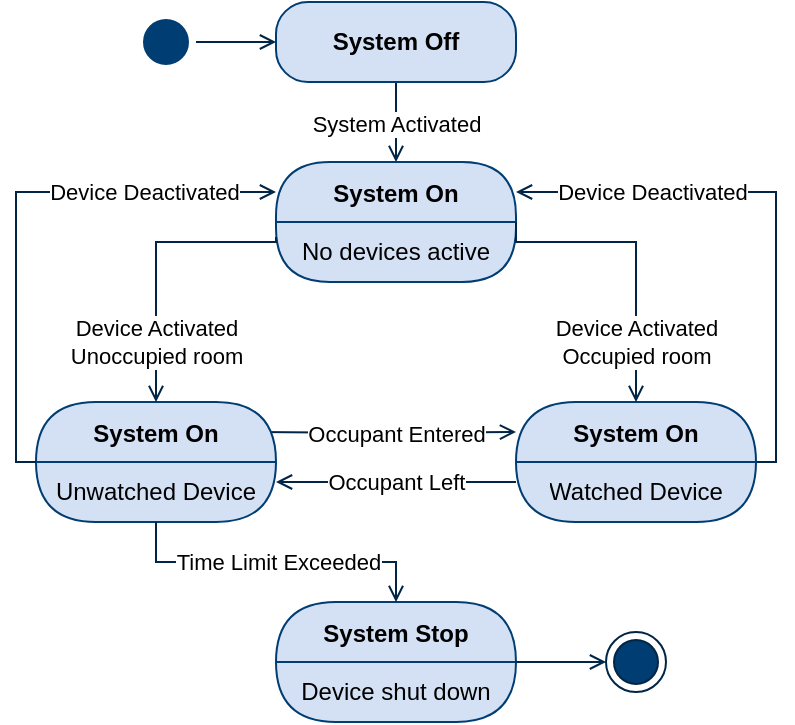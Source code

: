 <mxfile version="18.1.3" type="device"><diagram id="tc8LjO3aD7jq3NTh6930" name="Page-1"><mxGraphModel dx="370" dy="689" grid="1" gridSize="10" guides="1" tooltips="1" connect="1" arrows="1" fold="1" page="1" pageScale="1" pageWidth="1200" pageHeight="1920" math="0" shadow="0"><root><mxCell id="0"/><mxCell id="1" parent="0"/><mxCell id="hxmN-rkwcGV6bH35Byiz-8" style="edgeStyle=orthogonalEdgeStyle;rounded=0;orthogonalLoop=1;jettySize=auto;html=1;exitX=0.5;exitY=1;exitDx=0;exitDy=0;strokeColor=#002546;endArrow=open;endFill=0;entryX=0.5;entryY=0;entryDx=0;entryDy=0;" parent="1" source="hxmN-rkwcGV6bH35Byiz-6" target="hxmN-rkwcGV6bH35Byiz-10" edge="1"><mxGeometry relative="1" as="geometry"><mxPoint x="539.862" y="520" as="targetPoint"/><Array as="points"><mxPoint x="540" y="510"/><mxPoint x="540" y="510"/></Array></mxGeometry></mxCell><mxCell id="hxmN-rkwcGV6bH35Byiz-13" value="System Activated" style="edgeLabel;html=1;align=center;verticalAlign=middle;resizable=0;points=[];" parent="hxmN-rkwcGV6bH35Byiz-8" vertex="1" connectable="0"><mxGeometry x="-0.285" y="-1" relative="1" as="geometry"><mxPoint x="1" y="6" as="offset"/></mxGeometry></mxCell><mxCell id="hxmN-rkwcGV6bH35Byiz-6" value="&lt;b&gt;System Off&lt;/b&gt;" style="rounded=1;whiteSpace=wrap;html=1;arcSize=40;fontColor=#000000;fillColor=#D4E1F5;strokeColor=#003d73;" parent="1" vertex="1"><mxGeometry x="480" y="440" width="120" height="40" as="geometry"/></mxCell><mxCell id="hxmN-rkwcGV6bH35Byiz-10" value="System On" style="swimlane;fontStyle=1;align=center;verticalAlign=middle;childLayout=stackLayout;horizontal=1;startSize=30;horizontalStack=0;resizeParent=0;resizeLast=1;container=0;fontColor=#000000;collapsible=0;rounded=1;arcSize=30;strokeColor=#003d73;fillColor=#D4E1F5;swimlaneFillColor=#D4E1F5;dropTarget=0;" parent="1" vertex="1"><mxGeometry x="480" y="520" width="120" height="60" as="geometry"/></mxCell><mxCell id="hxmN-rkwcGV6bH35Byiz-11" value="No devices active" style="text;html=1;strokeColor=none;fillColor=none;align=center;verticalAlign=middle;spacingLeft=4;spacingRight=4;whiteSpace=wrap;overflow=hidden;rotatable=0;fontColor=#000000;" parent="hxmN-rkwcGV6bH35Byiz-10" vertex="1"><mxGeometry y="30" width="120" height="30" as="geometry"/></mxCell><mxCell id="hxmN-rkwcGV6bH35Byiz-42" style="edgeStyle=orthogonalEdgeStyle;rounded=0;orthogonalLoop=1;jettySize=auto;html=1;entryX=0;entryY=0.25;entryDx=0;entryDy=0;endArrow=open;endFill=0;endSize=6;strokeColor=#002546;" parent="1" target="hxmN-rkwcGV6bH35Byiz-19" edge="1"><mxGeometry relative="1" as="geometry"><mxPoint x="470" y="655" as="sourcePoint"/></mxGeometry></mxCell><mxCell id="hxmN-rkwcGV6bH35Byiz-17" value="System On" style="swimlane;fontStyle=1;align=center;verticalAlign=middle;childLayout=stackLayout;horizontal=1;startSize=30;horizontalStack=0;resizeParent=0;resizeLast=1;container=0;fontColor=#000000;collapsible=0;rounded=1;arcSize=39;strokeColor=#003d73;fillColor=#D4E1F5;swimlaneFillColor=#D4E1F5;dropTarget=0;" parent="1" vertex="1"><mxGeometry x="360" y="640" width="120" height="60" as="geometry"/></mxCell><mxCell id="hxmN-rkwcGV6bH35Byiz-18" value="Unwatched Device" style="text;html=1;strokeColor=none;fillColor=none;align=center;verticalAlign=middle;spacingLeft=4;spacingRight=4;whiteSpace=wrap;overflow=hidden;rotatable=0;fontColor=#000000;" parent="hxmN-rkwcGV6bH35Byiz-17" vertex="1"><mxGeometry y="30" width="120" height="30" as="geometry"/></mxCell><mxCell id="hxmN-rkwcGV6bH35Byiz-29" style="edgeStyle=orthogonalEdgeStyle;rounded=0;orthogonalLoop=1;jettySize=auto;html=1;exitX=1;exitY=0;exitDx=0;exitDy=0;entryX=1;entryY=0.25;entryDx=0;entryDy=0;endArrow=open;endFill=0;endSize=6;strokeColor=#002546;" parent="1" source="hxmN-rkwcGV6bH35Byiz-20" target="hxmN-rkwcGV6bH35Byiz-10" edge="1"><mxGeometry relative="1" as="geometry"><Array as="points"><mxPoint x="730" y="670"/><mxPoint x="730" y="535"/></Array></mxGeometry></mxCell><mxCell id="hxmN-rkwcGV6bH35Byiz-34" value="Device Deactivated" style="edgeLabel;html=1;align=center;verticalAlign=middle;resizable=0;points=[];" parent="hxmN-rkwcGV6bH35Byiz-29" vertex="1" connectable="0"><mxGeometry x="0.804" relative="1" as="geometry"><mxPoint x="41" as="offset"/></mxGeometry></mxCell><mxCell id="hxmN-rkwcGV6bH35Byiz-19" value="System On" style="swimlane;fontStyle=1;align=center;verticalAlign=middle;childLayout=stackLayout;horizontal=1;startSize=30;horizontalStack=0;resizeParent=0;resizeLast=1;container=0;fontColor=#000000;collapsible=0;rounded=1;arcSize=39;strokeColor=#003d73;fillColor=#D4E1F5;swimlaneFillColor=#D4E1F5;dropTarget=0;" parent="1" vertex="1"><mxGeometry x="600" y="640" width="120" height="60" as="geometry"/></mxCell><mxCell id="hxmN-rkwcGV6bH35Byiz-20" value="Watched Device" style="text;html=1;strokeColor=none;fillColor=none;align=center;verticalAlign=middle;spacingLeft=4;spacingRight=4;whiteSpace=wrap;overflow=hidden;rotatable=0;fontColor=#000000;" parent="hxmN-rkwcGV6bH35Byiz-19" vertex="1"><mxGeometry y="30" width="120" height="30" as="geometry"/></mxCell><mxCell id="hxmN-rkwcGV6bH35Byiz-21" value="System Stop" style="swimlane;fontStyle=1;align=center;verticalAlign=middle;childLayout=stackLayout;horizontal=1;startSize=30;horizontalStack=0;resizeParent=0;resizeLast=1;container=0;fontColor=#000000;collapsible=0;rounded=1;arcSize=39;strokeColor=#003d73;fillColor=#D4E1F5;swimlaneFillColor=#D4E1F5;dropTarget=0;" parent="1" vertex="1"><mxGeometry x="480" y="740" width="120" height="60" as="geometry"/></mxCell><mxCell id="hxmN-rkwcGV6bH35Byiz-22" value="Device shut down" style="text;html=1;strokeColor=none;fillColor=none;align=center;verticalAlign=middle;spacingLeft=4;spacingRight=4;whiteSpace=wrap;overflow=hidden;rotatable=0;fontColor=#000000;" parent="hxmN-rkwcGV6bH35Byiz-21" vertex="1"><mxGeometry y="30" width="120" height="30" as="geometry"/></mxCell><mxCell id="hxmN-rkwcGV6bH35Byiz-23" style="edgeStyle=orthogonalEdgeStyle;rounded=0;orthogonalLoop=1;jettySize=auto;html=1;exitX=0;exitY=0.25;exitDx=0;exitDy=0;entryX=0.5;entryY=0;entryDx=0;entryDy=0;endArrow=open;endFill=0;endSize=6;strokeColor=#002546;" parent="1" source="hxmN-rkwcGV6bH35Byiz-11" target="hxmN-rkwcGV6bH35Byiz-17" edge="1"><mxGeometry relative="1" as="geometry"><Array as="points"><mxPoint x="480" y="560"/><mxPoint x="420" y="560"/></Array></mxGeometry></mxCell><mxCell id="hxmN-rkwcGV6bH35Byiz-24" value="Device Activated&lt;br&gt;Unoccupied room" style="edgeLabel;html=1;align=center;verticalAlign=middle;resizable=0;points=[];" parent="hxmN-rkwcGV6bH35Byiz-23" vertex="1" connectable="0"><mxGeometry x="0.105" y="-1" relative="1" as="geometry"><mxPoint x="1" y="34" as="offset"/></mxGeometry></mxCell><mxCell id="hxmN-rkwcGV6bH35Byiz-25" style="edgeStyle=orthogonalEdgeStyle;rounded=0;orthogonalLoop=1;jettySize=auto;html=1;exitX=1;exitY=0;exitDx=0;exitDy=0;entryX=0.5;entryY=0;entryDx=0;entryDy=0;endArrow=open;endFill=0;endSize=6;strokeColor=#002546;" parent="1" source="hxmN-rkwcGV6bH35Byiz-11" target="hxmN-rkwcGV6bH35Byiz-19" edge="1"><mxGeometry relative="1" as="geometry"><Array as="points"><mxPoint x="600" y="560"/><mxPoint x="660" y="560"/></Array></mxGeometry></mxCell><mxCell id="hxmN-rkwcGV6bH35Byiz-26" value="Device Activated&lt;br&gt;Occupied room" style="edgeLabel;html=1;align=center;verticalAlign=middle;resizable=0;points=[];" parent="1" vertex="1" connectable="0"><mxGeometry x="660" y="610.005" as="geometry"/></mxCell><mxCell id="hxmN-rkwcGV6bH35Byiz-27" style="edgeStyle=orthogonalEdgeStyle;rounded=0;orthogonalLoop=1;jettySize=auto;html=1;endArrow=open;endFill=0;endSize=6;strokeColor=#002546;" parent="1" edge="1"><mxGeometry relative="1" as="geometry"><mxPoint x="600" y="680" as="sourcePoint"/><mxPoint x="480" y="680" as="targetPoint"/><Array as="points"><mxPoint x="600" y="680"/><mxPoint x="480" y="680"/></Array></mxGeometry></mxCell><mxCell id="hxmN-rkwcGV6bH35Byiz-28" value="Occupant Left" style="edgeLabel;html=1;align=center;verticalAlign=middle;resizable=0;points=[];" parent="hxmN-rkwcGV6bH35Byiz-27" vertex="1" connectable="0"><mxGeometry x="0.152" y="-2" relative="1" as="geometry"><mxPoint x="9" y="2" as="offset"/></mxGeometry></mxCell><mxCell id="hxmN-rkwcGV6bH35Byiz-30" style="edgeStyle=orthogonalEdgeStyle;rounded=0;orthogonalLoop=1;jettySize=auto;html=1;exitX=0;exitY=0;exitDx=0;exitDy=0;entryX=0;entryY=0.25;entryDx=0;entryDy=0;endArrow=open;endFill=0;endSize=6;strokeColor=#002546;" parent="1" source="hxmN-rkwcGV6bH35Byiz-18" target="hxmN-rkwcGV6bH35Byiz-10" edge="1"><mxGeometry relative="1" as="geometry"><Array as="points"><mxPoint x="350" y="670"/><mxPoint x="350" y="535"/></Array></mxGeometry></mxCell><mxCell id="hxmN-rkwcGV6bH35Byiz-31" value="Device Deactivated" style="edgeLabel;html=1;align=center;verticalAlign=middle;resizable=0;points=[];" parent="hxmN-rkwcGV6bH35Byiz-30" vertex="1" connectable="0"><mxGeometry x="0.593" relative="1" as="geometry"><mxPoint x="-10" as="offset"/></mxGeometry></mxCell><mxCell id="hxmN-rkwcGV6bH35Byiz-35" style="edgeStyle=orthogonalEdgeStyle;rounded=0;orthogonalLoop=1;jettySize=auto;html=1;exitX=0.5;exitY=1;exitDx=0;exitDy=0;entryX=0.5;entryY=0;entryDx=0;entryDy=0;endArrow=open;endFill=0;endSize=6;strokeColor=#002546;" parent="1" source="hxmN-rkwcGV6bH35Byiz-18" target="hxmN-rkwcGV6bH35Byiz-21" edge="1"><mxGeometry relative="1" as="geometry"/></mxCell><mxCell id="hxmN-rkwcGV6bH35Byiz-36" value="Time Limit Exceeded" style="edgeLabel;html=1;align=center;verticalAlign=middle;resizable=0;points=[];" parent="hxmN-rkwcGV6bH35Byiz-35" vertex="1" connectable="0"><mxGeometry x="-0.345" y="2" relative="1" as="geometry"><mxPoint x="28" y="2" as="offset"/></mxGeometry></mxCell><mxCell id="hxmN-rkwcGV6bH35Byiz-41" style="edgeStyle=orthogonalEdgeStyle;rounded=0;orthogonalLoop=1;jettySize=auto;html=1;exitX=1;exitY=0.5;exitDx=0;exitDy=0;entryX=0;entryY=0.5;entryDx=0;entryDy=0;endArrow=open;endFill=0;endSize=6;strokeColor=#002546;" parent="1" source="hxmN-rkwcGV6bH35Byiz-3" target="hxmN-rkwcGV6bH35Byiz-6" edge="1"><mxGeometry relative="1" as="geometry"/></mxCell><mxCell id="hxmN-rkwcGV6bH35Byiz-3" value="" style="ellipse;html=1;shape=startState;fillColor=#003d73;strokeColor=#003d73;" parent="1" vertex="1"><mxGeometry x="410" y="445" width="30" height="30" as="geometry"/></mxCell><mxCell id="hxmN-rkwcGV6bH35Byiz-38" value="" style="ellipse;html=1;shape=endState;fillColor=#003D73;strokeColor=#002546;" parent="1" vertex="1"><mxGeometry x="645" y="755" width="30" height="30" as="geometry"/></mxCell><mxCell id="hxmN-rkwcGV6bH35Byiz-40" style="edgeStyle=orthogonalEdgeStyle;rounded=0;orthogonalLoop=1;jettySize=auto;html=1;exitX=1;exitY=0;exitDx=0;exitDy=0;entryX=0;entryY=0.5;entryDx=0;entryDy=0;endArrow=open;endFill=0;endSize=6;strokeColor=#002546;" parent="1" source="hxmN-rkwcGV6bH35Byiz-22" target="hxmN-rkwcGV6bH35Byiz-38" edge="1"><mxGeometry relative="1" as="geometry"><Array as="points"><mxPoint x="610" y="770"/><mxPoint x="610" y="770"/></Array></mxGeometry></mxCell><mxCell id="hxmN-rkwcGV6bH35Byiz-45" value="Occupant Entered" style="edgeLabel;html=1;align=center;verticalAlign=middle;resizable=0;points=[];" parent="1" vertex="1" connectable="0"><mxGeometry x="540.004" y="656" as="geometry"/></mxCell></root></mxGraphModel></diagram></mxfile>